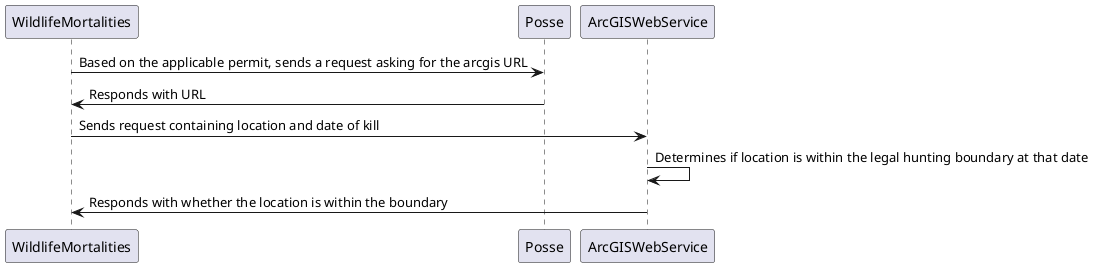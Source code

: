 @startuml arcgis-web-service-sequence-diagram
participant WildlifeMortalities
participant Posse
participant ArcGISWebService

WildlifeMortalities -> Posse: Based on the applicable permit, sends a request asking for the arcgis URL
Posse -> WildlifeMortalities: Responds with URL
WildlifeMortalities -> ArcGISWebService: Sends request containing location and date of kill
ArcGISWebService -> ArcGISWebService: Determines if location is within the legal hunting boundary at that date
ArcGISWebService -> WildlifeMortalities: Responds with whether the location is within the boundary

@enduml